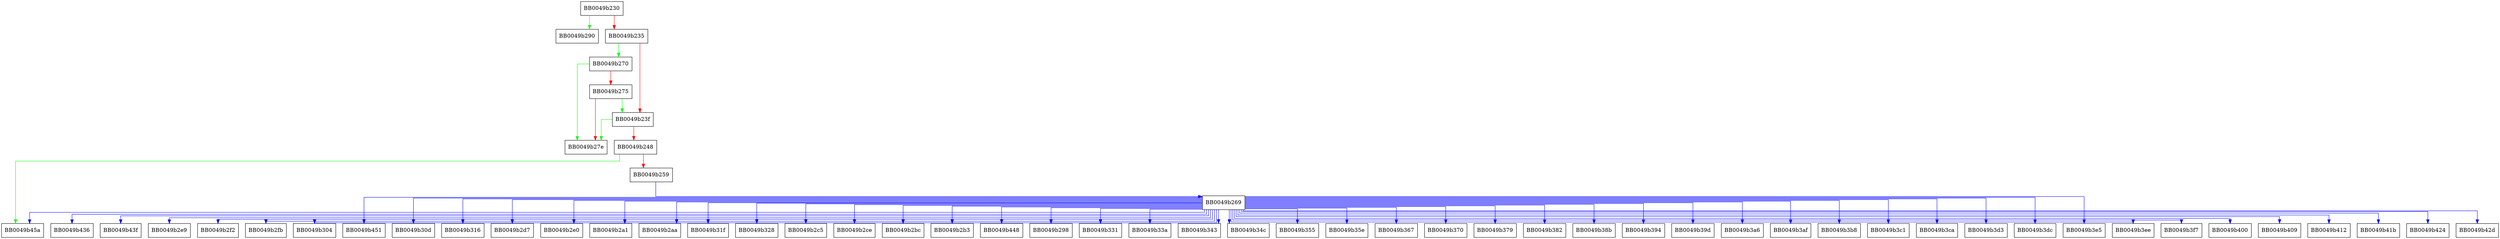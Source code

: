 digraph SSL_state_string_long {
  node [shape="box"];
  graph [splines=ortho];
  BB0049b230 -> BB0049b290 [color="green"];
  BB0049b230 -> BB0049b235 [color="red"];
  BB0049b235 -> BB0049b270 [color="green"];
  BB0049b235 -> BB0049b23f [color="red"];
  BB0049b23f -> BB0049b27e [color="green"];
  BB0049b23f -> BB0049b248 [color="red"];
  BB0049b248 -> BB0049b45a [color="green"];
  BB0049b248 -> BB0049b259 [color="red"];
  BB0049b259 -> BB0049b269 [color="blue"];
  BB0049b269 -> BB0049b436 [color="blue"];
  BB0049b269 -> BB0049b43f [color="blue"];
  BB0049b269 -> BB0049b2e9 [color="blue"];
  BB0049b269 -> BB0049b2f2 [color="blue"];
  BB0049b269 -> BB0049b2fb [color="blue"];
  BB0049b269 -> BB0049b304 [color="blue"];
  BB0049b269 -> BB0049b451 [color="blue"];
  BB0049b269 -> BB0049b30d [color="blue"];
  BB0049b269 -> BB0049b316 [color="blue"];
  BB0049b269 -> BB0049b2d7 [color="blue"];
  BB0049b269 -> BB0049b2e0 [color="blue"];
  BB0049b269 -> BB0049b2a1 [color="blue"];
  BB0049b269 -> BB0049b2aa [color="blue"];
  BB0049b269 -> BB0049b31f [color="blue"];
  BB0049b269 -> BB0049b328 [color="blue"];
  BB0049b269 -> BB0049b2c5 [color="blue"];
  BB0049b269 -> BB0049b2ce [color="blue"];
  BB0049b269 -> BB0049b2bc [color="blue"];
  BB0049b269 -> BB0049b2b3 [color="blue"];
  BB0049b269 -> BB0049b448 [color="blue"];
  BB0049b269 -> BB0049b298 [color="blue"];
  BB0049b269 -> BB0049b331 [color="blue"];
  BB0049b269 -> BB0049b33a [color="blue"];
  BB0049b269 -> BB0049b343 [color="blue"];
  BB0049b269 -> BB0049b34c [color="blue"];
  BB0049b269 -> BB0049b355 [color="blue"];
  BB0049b269 -> BB0049b35e [color="blue"];
  BB0049b269 -> BB0049b367 [color="blue"];
  BB0049b269 -> BB0049b370 [color="blue"];
  BB0049b269 -> BB0049b379 [color="blue"];
  BB0049b269 -> BB0049b382 [color="blue"];
  BB0049b269 -> BB0049b38b [color="blue"];
  BB0049b269 -> BB0049b394 [color="blue"];
  BB0049b269 -> BB0049b39d [color="blue"];
  BB0049b269 -> BB0049b3a6 [color="blue"];
  BB0049b269 -> BB0049b3af [color="blue"];
  BB0049b269 -> BB0049b3b8 [color="blue"];
  BB0049b269 -> BB0049b3c1 [color="blue"];
  BB0049b269 -> BB0049b3ca [color="blue"];
  BB0049b269 -> BB0049b3d3 [color="blue"];
  BB0049b269 -> BB0049b3dc [color="blue"];
  BB0049b269 -> BB0049b3e5 [color="blue"];
  BB0049b269 -> BB0049b3ee [color="blue"];
  BB0049b269 -> BB0049b3f7 [color="blue"];
  BB0049b269 -> BB0049b400 [color="blue"];
  BB0049b269 -> BB0049b409 [color="blue"];
  BB0049b269 -> BB0049b412 [color="blue"];
  BB0049b269 -> BB0049b41b [color="blue"];
  BB0049b269 -> BB0049b424 [color="blue"];
  BB0049b269 -> BB0049b42d [color="blue"];
  BB0049b269 -> BB0049b45a [color="blue"];
  BB0049b270 -> BB0049b27e [color="green"];
  BB0049b270 -> BB0049b275 [color="red"];
  BB0049b275 -> BB0049b23f [color="green"];
  BB0049b275 -> BB0049b27e [color="red"];
}